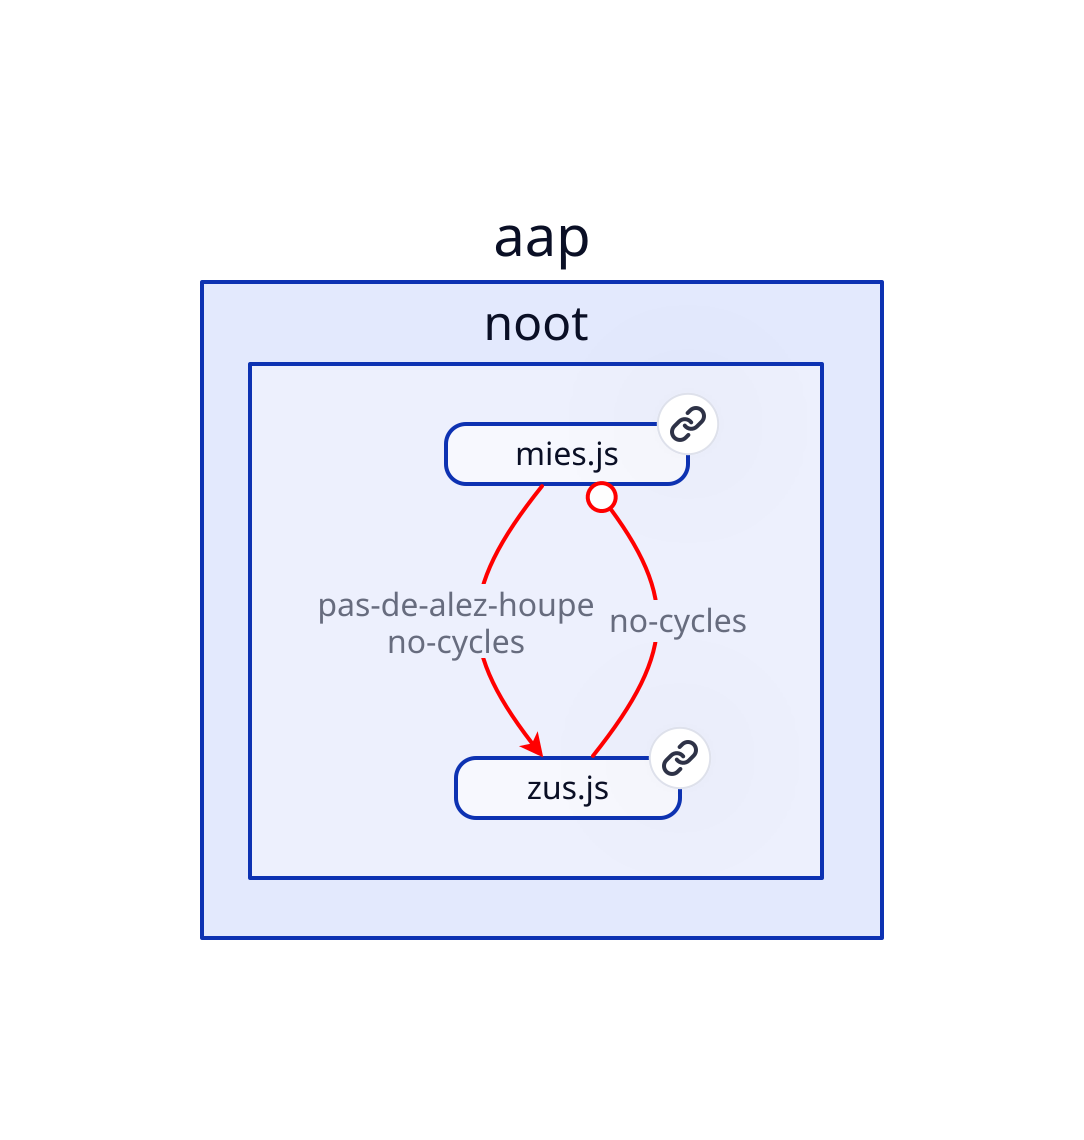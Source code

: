 # modules

"aap"."noot"."mies.js": {class: module; link: "aap/noot/mies.js"}
"aap"."noot"."zus.js": {class: module; link: "aap/noot/zus.js"}

# dependencies

"aap"."noot"."mies.js" -> "aap"."noot"."zus.js": {style: {stroke: red}; label: "pas-de-alez-houpe\nno-cycles"; target-arrowhead: {shape: circle}; target-arrowhead: {shape: arrow}}
"aap"."noot"."zus.js" -> "aap"."noot"."mies.js": {style: {stroke: red}; label: "no-cycles"; target-arrowhead: {shape: circle}}

# styling

classes: {
  module: {
    height: 30;
    style.border-radius: 10;
  }
}

